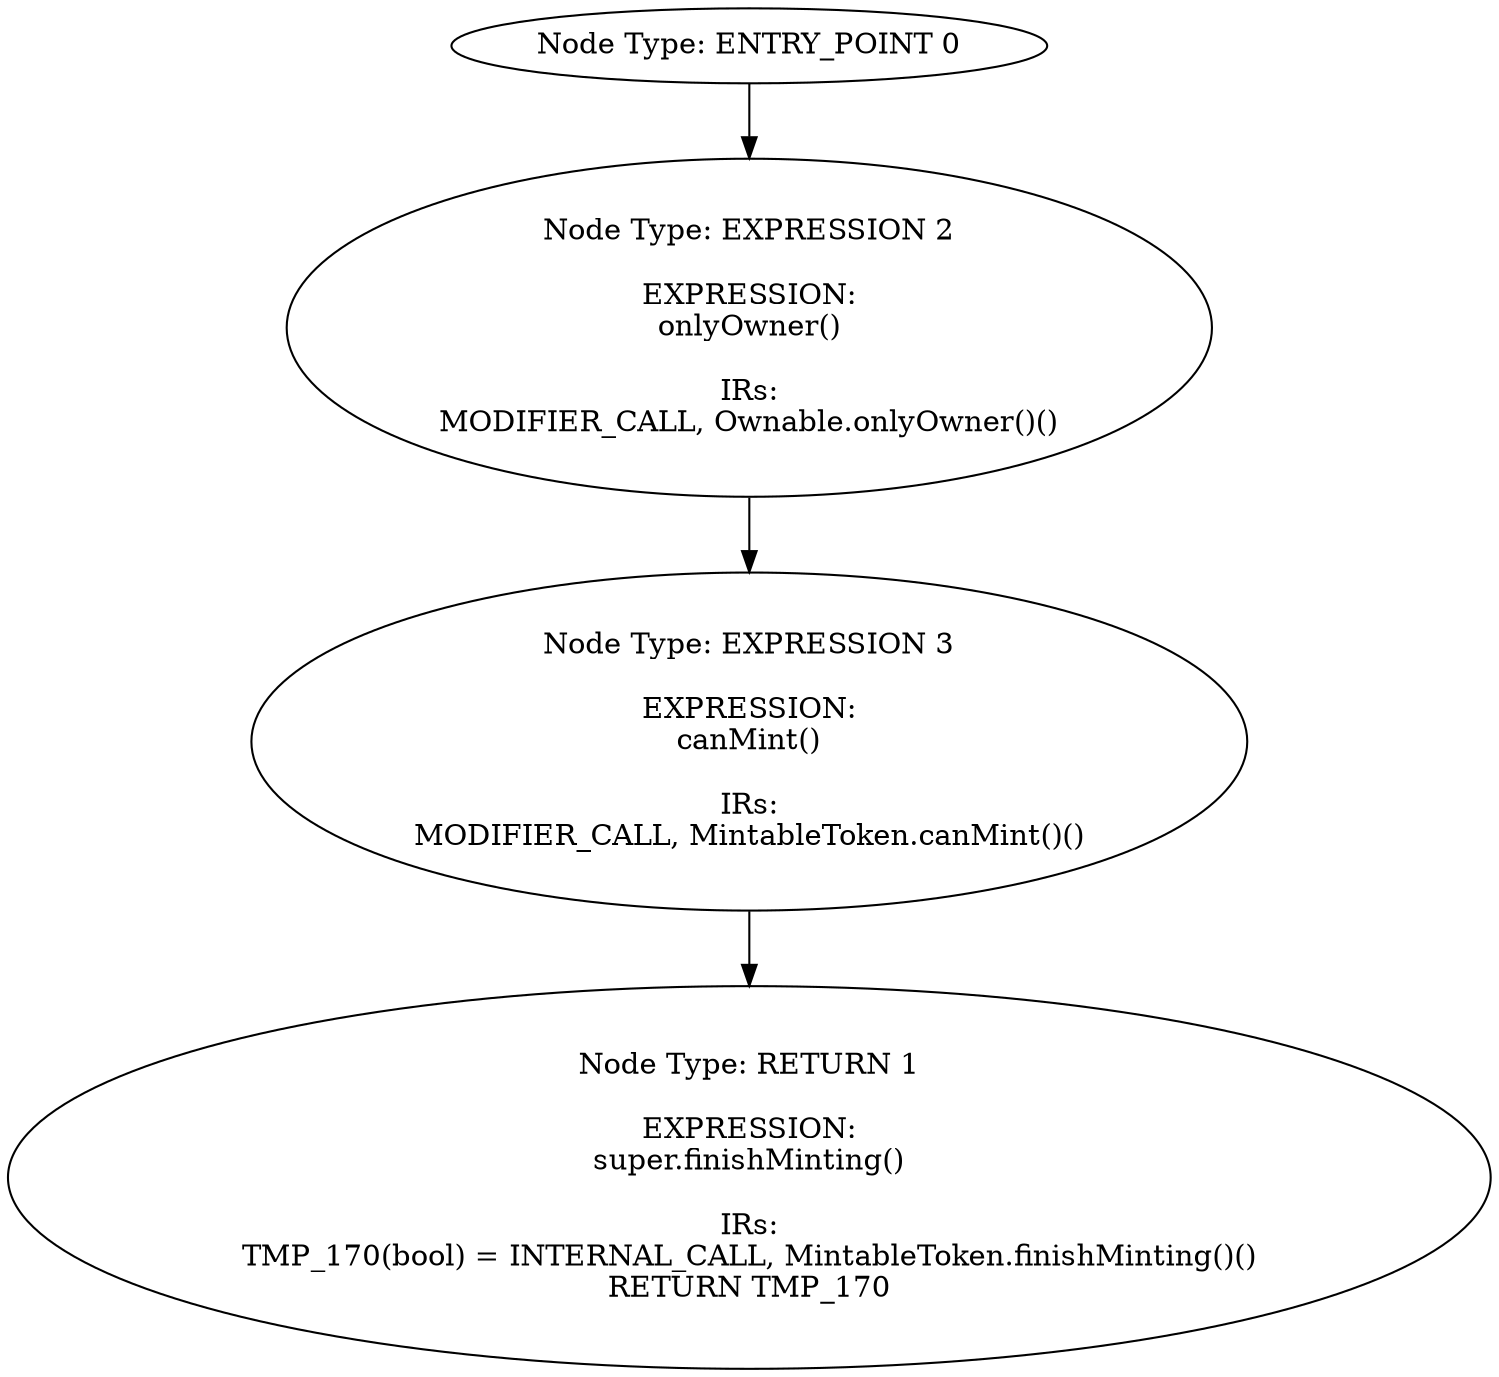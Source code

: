 digraph{
0[label="Node Type: ENTRY_POINT 0
"];
0->2;
1[label="Node Type: RETURN 1

EXPRESSION:
super.finishMinting()

IRs:
TMP_170(bool) = INTERNAL_CALL, MintableToken.finishMinting()()
RETURN TMP_170"];
2[label="Node Type: EXPRESSION 2

EXPRESSION:
onlyOwner()

IRs:
MODIFIER_CALL, Ownable.onlyOwner()()"];
2->3;
3[label="Node Type: EXPRESSION 3

EXPRESSION:
canMint()

IRs:
MODIFIER_CALL, MintableToken.canMint()()"];
3->1;
}
